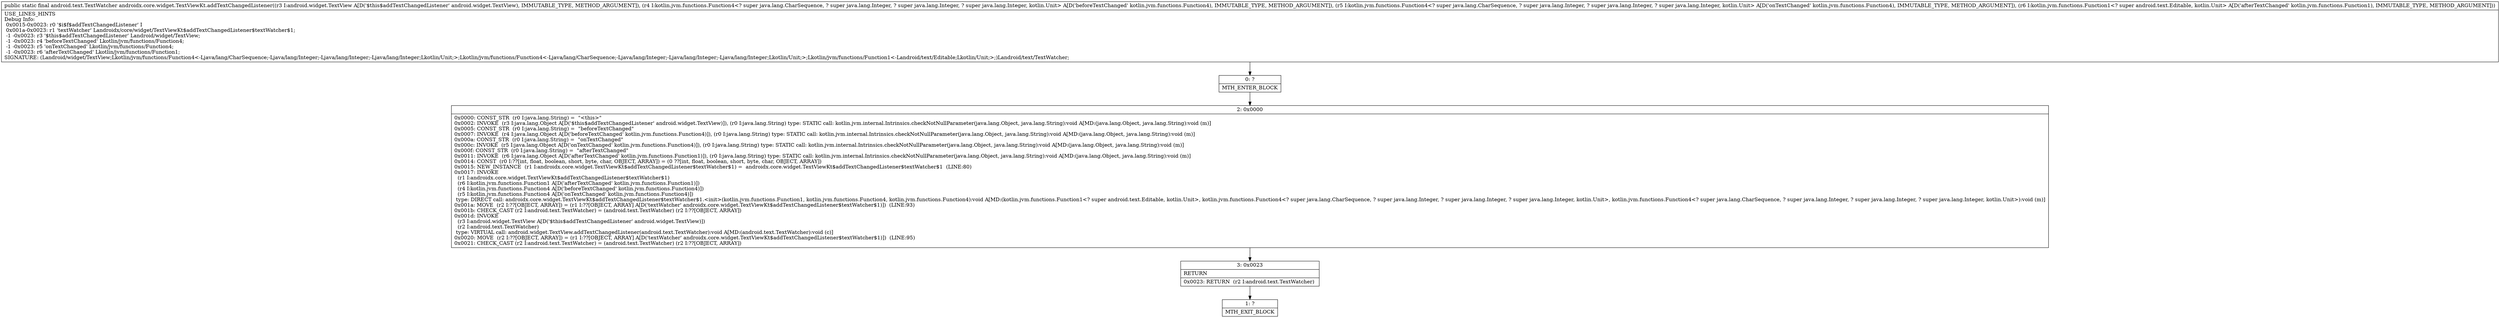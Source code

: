 digraph "CFG forandroidx.core.widget.TextViewKt.addTextChangedListener(Landroid\/widget\/TextView;Lkotlin\/jvm\/functions\/Function4;Lkotlin\/jvm\/functions\/Function4;Lkotlin\/jvm\/functions\/Function1;)Landroid\/text\/TextWatcher;" {
Node_0 [shape=record,label="{0\:\ ?|MTH_ENTER_BLOCK\l}"];
Node_2 [shape=record,label="{2\:\ 0x0000|0x0000: CONST_STR  (r0 I:java.lang.String) =  \"\<this\>\" \l0x0002: INVOKE  (r3 I:java.lang.Object A[D('$this$addTextChangedListener' android.widget.TextView)]), (r0 I:java.lang.String) type: STATIC call: kotlin.jvm.internal.Intrinsics.checkNotNullParameter(java.lang.Object, java.lang.String):void A[MD:(java.lang.Object, java.lang.String):void (m)]\l0x0005: CONST_STR  (r0 I:java.lang.String) =  \"beforeTextChanged\" \l0x0007: INVOKE  (r4 I:java.lang.Object A[D('beforeTextChanged' kotlin.jvm.functions.Function4)]), (r0 I:java.lang.String) type: STATIC call: kotlin.jvm.internal.Intrinsics.checkNotNullParameter(java.lang.Object, java.lang.String):void A[MD:(java.lang.Object, java.lang.String):void (m)]\l0x000a: CONST_STR  (r0 I:java.lang.String) =  \"onTextChanged\" \l0x000c: INVOKE  (r5 I:java.lang.Object A[D('onTextChanged' kotlin.jvm.functions.Function4)]), (r0 I:java.lang.String) type: STATIC call: kotlin.jvm.internal.Intrinsics.checkNotNullParameter(java.lang.Object, java.lang.String):void A[MD:(java.lang.Object, java.lang.String):void (m)]\l0x000f: CONST_STR  (r0 I:java.lang.String) =  \"afterTextChanged\" \l0x0011: INVOKE  (r6 I:java.lang.Object A[D('afterTextChanged' kotlin.jvm.functions.Function1)]), (r0 I:java.lang.String) type: STATIC call: kotlin.jvm.internal.Intrinsics.checkNotNullParameter(java.lang.Object, java.lang.String):void A[MD:(java.lang.Object, java.lang.String):void (m)]\l0x0014: CONST  (r0 I:??[int, float, boolean, short, byte, char, OBJECT, ARRAY]) = (0 ??[int, float, boolean, short, byte, char, OBJECT, ARRAY]) \l0x0015: NEW_INSTANCE  (r1 I:androidx.core.widget.TextViewKt$addTextChangedListener$textWatcher$1) =  androidx.core.widget.TextViewKt$addTextChangedListener$textWatcher$1  (LINE:80)\l0x0017: INVOKE  \l  (r1 I:androidx.core.widget.TextViewKt$addTextChangedListener$textWatcher$1)\l  (r6 I:kotlin.jvm.functions.Function1 A[D('afterTextChanged' kotlin.jvm.functions.Function1)])\l  (r4 I:kotlin.jvm.functions.Function4 A[D('beforeTextChanged' kotlin.jvm.functions.Function4)])\l  (r5 I:kotlin.jvm.functions.Function4 A[D('onTextChanged' kotlin.jvm.functions.Function4)])\l type: DIRECT call: androidx.core.widget.TextViewKt$addTextChangedListener$textWatcher$1.\<init\>(kotlin.jvm.functions.Function1, kotlin.jvm.functions.Function4, kotlin.jvm.functions.Function4):void A[MD:(kotlin.jvm.functions.Function1\<? super android.text.Editable, kotlin.Unit\>, kotlin.jvm.functions.Function4\<? super java.lang.CharSequence, ? super java.lang.Integer, ? super java.lang.Integer, ? super java.lang.Integer, kotlin.Unit\>, kotlin.jvm.functions.Function4\<? super java.lang.CharSequence, ? super java.lang.Integer, ? super java.lang.Integer, ? super java.lang.Integer, kotlin.Unit\>):void (m)]\l0x001a: MOVE  (r2 I:??[OBJECT, ARRAY]) = (r1 I:??[OBJECT, ARRAY] A[D('textWatcher' androidx.core.widget.TextViewKt$addTextChangedListener$textWatcher$1)])  (LINE:93)\l0x001b: CHECK_CAST (r2 I:android.text.TextWatcher) = (android.text.TextWatcher) (r2 I:??[OBJECT, ARRAY]) \l0x001d: INVOKE  \l  (r3 I:android.widget.TextView A[D('$this$addTextChangedListener' android.widget.TextView)])\l  (r2 I:android.text.TextWatcher)\l type: VIRTUAL call: android.widget.TextView.addTextChangedListener(android.text.TextWatcher):void A[MD:(android.text.TextWatcher):void (c)]\l0x0020: MOVE  (r2 I:??[OBJECT, ARRAY]) = (r1 I:??[OBJECT, ARRAY] A[D('textWatcher' androidx.core.widget.TextViewKt$addTextChangedListener$textWatcher$1)])  (LINE:95)\l0x0021: CHECK_CAST (r2 I:android.text.TextWatcher) = (android.text.TextWatcher) (r2 I:??[OBJECT, ARRAY]) \l}"];
Node_3 [shape=record,label="{3\:\ 0x0023|RETURN\l|0x0023: RETURN  (r2 I:android.text.TextWatcher) \l}"];
Node_1 [shape=record,label="{1\:\ ?|MTH_EXIT_BLOCK\l}"];
MethodNode[shape=record,label="{public static final android.text.TextWatcher androidx.core.widget.TextViewKt.addTextChangedListener((r3 I:android.widget.TextView A[D('$this$addTextChangedListener' android.widget.TextView), IMMUTABLE_TYPE, METHOD_ARGUMENT]), (r4 I:kotlin.jvm.functions.Function4\<? super java.lang.CharSequence, ? super java.lang.Integer, ? super java.lang.Integer, ? super java.lang.Integer, kotlin.Unit\> A[D('beforeTextChanged' kotlin.jvm.functions.Function4), IMMUTABLE_TYPE, METHOD_ARGUMENT]), (r5 I:kotlin.jvm.functions.Function4\<? super java.lang.CharSequence, ? super java.lang.Integer, ? super java.lang.Integer, ? super java.lang.Integer, kotlin.Unit\> A[D('onTextChanged' kotlin.jvm.functions.Function4), IMMUTABLE_TYPE, METHOD_ARGUMENT]), (r6 I:kotlin.jvm.functions.Function1\<? super android.text.Editable, kotlin.Unit\> A[D('afterTextChanged' kotlin.jvm.functions.Function1), IMMUTABLE_TYPE, METHOD_ARGUMENT]))  | USE_LINES_HINTS\lDebug Info:\l  0x0015\-0x0023: r0 '$i$f$addTextChangedListener' I\l  0x001a\-0x0023: r1 'textWatcher' Landroidx\/core\/widget\/TextViewKt$addTextChangedListener$textWatcher$1;\l  \-1 \-0x0023: r3 '$this$addTextChangedListener' Landroid\/widget\/TextView;\l  \-1 \-0x0023: r4 'beforeTextChanged' Lkotlin\/jvm\/functions\/Function4;\l  \-1 \-0x0023: r5 'onTextChanged' Lkotlin\/jvm\/functions\/Function4;\l  \-1 \-0x0023: r6 'afterTextChanged' Lkotlin\/jvm\/functions\/Function1;\lSIGNATURE: (Landroid\/widget\/TextView;Lkotlin\/jvm\/functions\/Function4\<\-Ljava\/lang\/CharSequence;\-Ljava\/lang\/Integer;\-Ljava\/lang\/Integer;\-Ljava\/lang\/Integer;Lkotlin\/Unit;\>;Lkotlin\/jvm\/functions\/Function4\<\-Ljava\/lang\/CharSequence;\-Ljava\/lang\/Integer;\-Ljava\/lang\/Integer;\-Ljava\/lang\/Integer;Lkotlin\/Unit;\>;Lkotlin\/jvm\/functions\/Function1\<\-Landroid\/text\/Editable;Lkotlin\/Unit;\>;)Landroid\/text\/TextWatcher;\l}"];
MethodNode -> Node_0;Node_0 -> Node_2;
Node_2 -> Node_3;
Node_3 -> Node_1;
}

